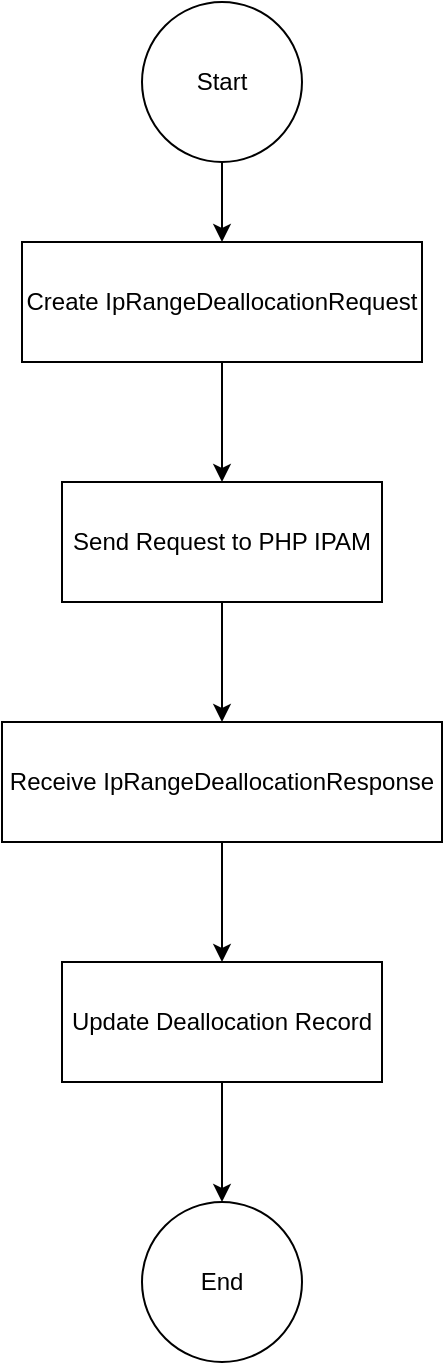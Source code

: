 <mxfile>
    <diagram id="t-EDarDGIqlux-LoiORC" name="Deallocate IP Range">
        <mxGraphModel dx="1139" dy="779" grid="1" gridSize="10" guides="1" tooltips="1" connect="1" arrows="1" fold="1" page="1" pageScale="1" pageWidth="850" pageHeight="1100" math="0" shadow="0">
            <root>
                <mxCell id="0"/>
                <mxCell id="1" parent="0"/>
                <mxCell id="13" style="edgeStyle=none;html=1;exitX=0.5;exitY=1;exitDx=0;exitDy=0;entryX=0.5;entryY=0;entryDx=0;entryDy=0;" edge="1" parent="1" source="2" target="3">
                    <mxGeometry relative="1" as="geometry"/>
                </mxCell>
                <mxCell id="2" value="Start" style="ellipse;whiteSpace=wrap;html=1;aspect=fixed;" vertex="1" parent="1">
                    <mxGeometry x="360" y="40" width="80" height="80" as="geometry"/>
                </mxCell>
                <mxCell id="14" style="edgeStyle=none;html=1;exitX=0.5;exitY=1;exitDx=0;exitDy=0;entryX=0.5;entryY=0;entryDx=0;entryDy=0;" edge="1" parent="1" source="3" target="4">
                    <mxGeometry relative="1" as="geometry"/>
                </mxCell>
                <mxCell id="3" value="Create IpRangeDeallocationRequest" style="rounded=0;whiteSpace=wrap;html=1;" vertex="1" parent="1">
                    <mxGeometry x="300" y="160" width="200" height="60" as="geometry"/>
                </mxCell>
                <mxCell id="15" style="edgeStyle=none;html=1;entryX=0.5;entryY=0;entryDx=0;entryDy=0;" edge="1" parent="1" source="4" target="5">
                    <mxGeometry relative="1" as="geometry"/>
                </mxCell>
                <mxCell id="4" value="Send Request to PHP IPAM" style="rounded=0;whiteSpace=wrap;html=1;" vertex="1" parent="1">
                    <mxGeometry x="320" y="280" width="160" height="60" as="geometry"/>
                </mxCell>
                <mxCell id="16" style="edgeStyle=none;html=1;exitX=0.5;exitY=1;exitDx=0;exitDy=0;entryX=0.5;entryY=0;entryDx=0;entryDy=0;" edge="1" parent="1" source="5" target="6">
                    <mxGeometry relative="1" as="geometry"/>
                </mxCell>
                <mxCell id="5" value="Receive IpRangeDeallocationResponse" style="rounded=0;whiteSpace=wrap;html=1;" vertex="1" parent="1">
                    <mxGeometry x="290" y="400" width="220" height="60" as="geometry"/>
                </mxCell>
                <mxCell id="17" style="edgeStyle=none;html=1;exitX=0.5;exitY=1;exitDx=0;exitDy=0;entryX=0.5;entryY=0;entryDx=0;entryDy=0;" edge="1" parent="1" source="6" target="7">
                    <mxGeometry relative="1" as="geometry"/>
                </mxCell>
                <mxCell id="6" value="Update Deallocation Record" style="rounded=0;whiteSpace=wrap;html=1;" vertex="1" parent="1">
                    <mxGeometry x="320" y="520" width="160" height="60" as="geometry"/>
                </mxCell>
                <mxCell id="7" value="End" style="ellipse;whiteSpace=wrap;html=1;aspect=fixed;" vertex="1" parent="1">
                    <mxGeometry x="360" y="640" width="80" height="80" as="geometry"/>
                </mxCell>
            </root>
        </mxGraphModel>
    </diagram>
</mxfile>